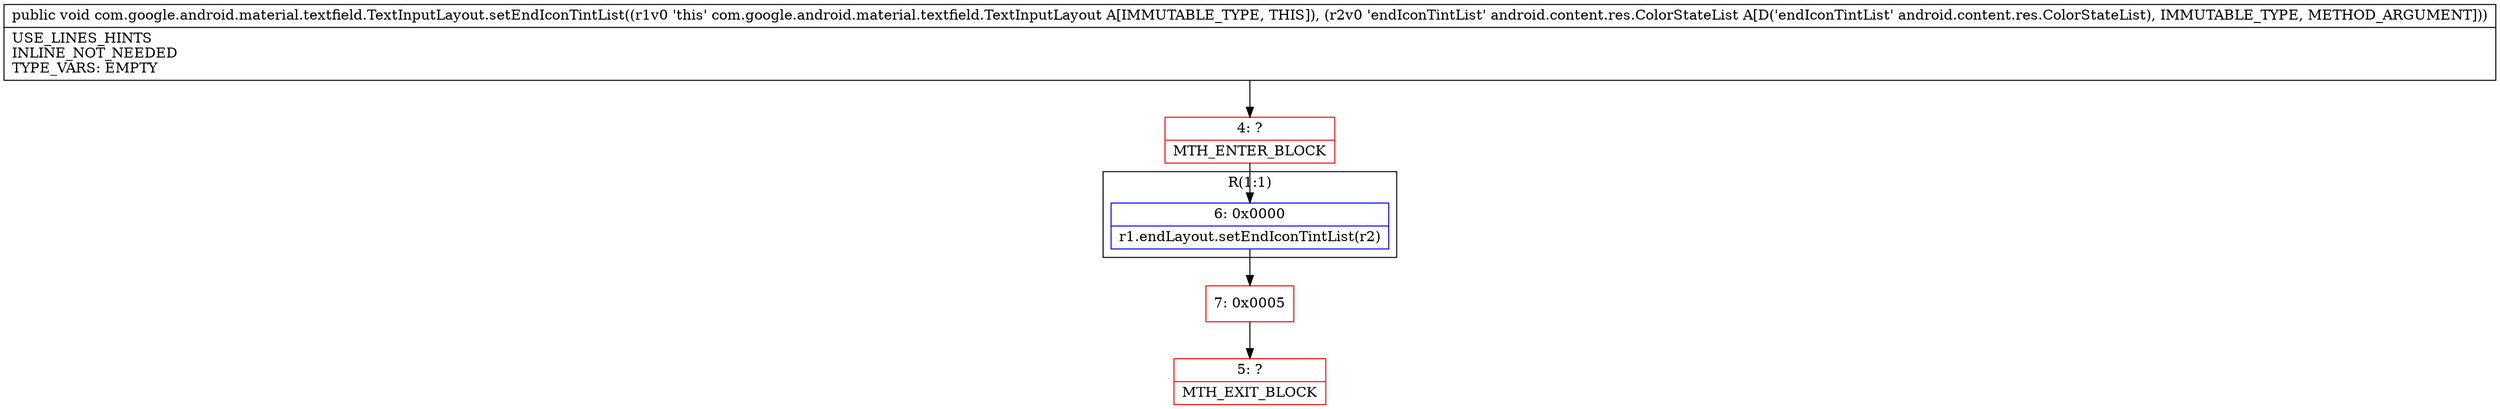 digraph "CFG forcom.google.android.material.textfield.TextInputLayout.setEndIconTintList(Landroid\/content\/res\/ColorStateList;)V" {
subgraph cluster_Region_610586195 {
label = "R(1:1)";
node [shape=record,color=blue];
Node_6 [shape=record,label="{6\:\ 0x0000|r1.endLayout.setEndIconTintList(r2)\l}"];
}
Node_4 [shape=record,color=red,label="{4\:\ ?|MTH_ENTER_BLOCK\l}"];
Node_7 [shape=record,color=red,label="{7\:\ 0x0005}"];
Node_5 [shape=record,color=red,label="{5\:\ ?|MTH_EXIT_BLOCK\l}"];
MethodNode[shape=record,label="{public void com.google.android.material.textfield.TextInputLayout.setEndIconTintList((r1v0 'this' com.google.android.material.textfield.TextInputLayout A[IMMUTABLE_TYPE, THIS]), (r2v0 'endIconTintList' android.content.res.ColorStateList A[D('endIconTintList' android.content.res.ColorStateList), IMMUTABLE_TYPE, METHOD_ARGUMENT]))  | USE_LINES_HINTS\lINLINE_NOT_NEEDED\lTYPE_VARS: EMPTY\l}"];
MethodNode -> Node_4;Node_6 -> Node_7;
Node_4 -> Node_6;
Node_7 -> Node_5;
}

